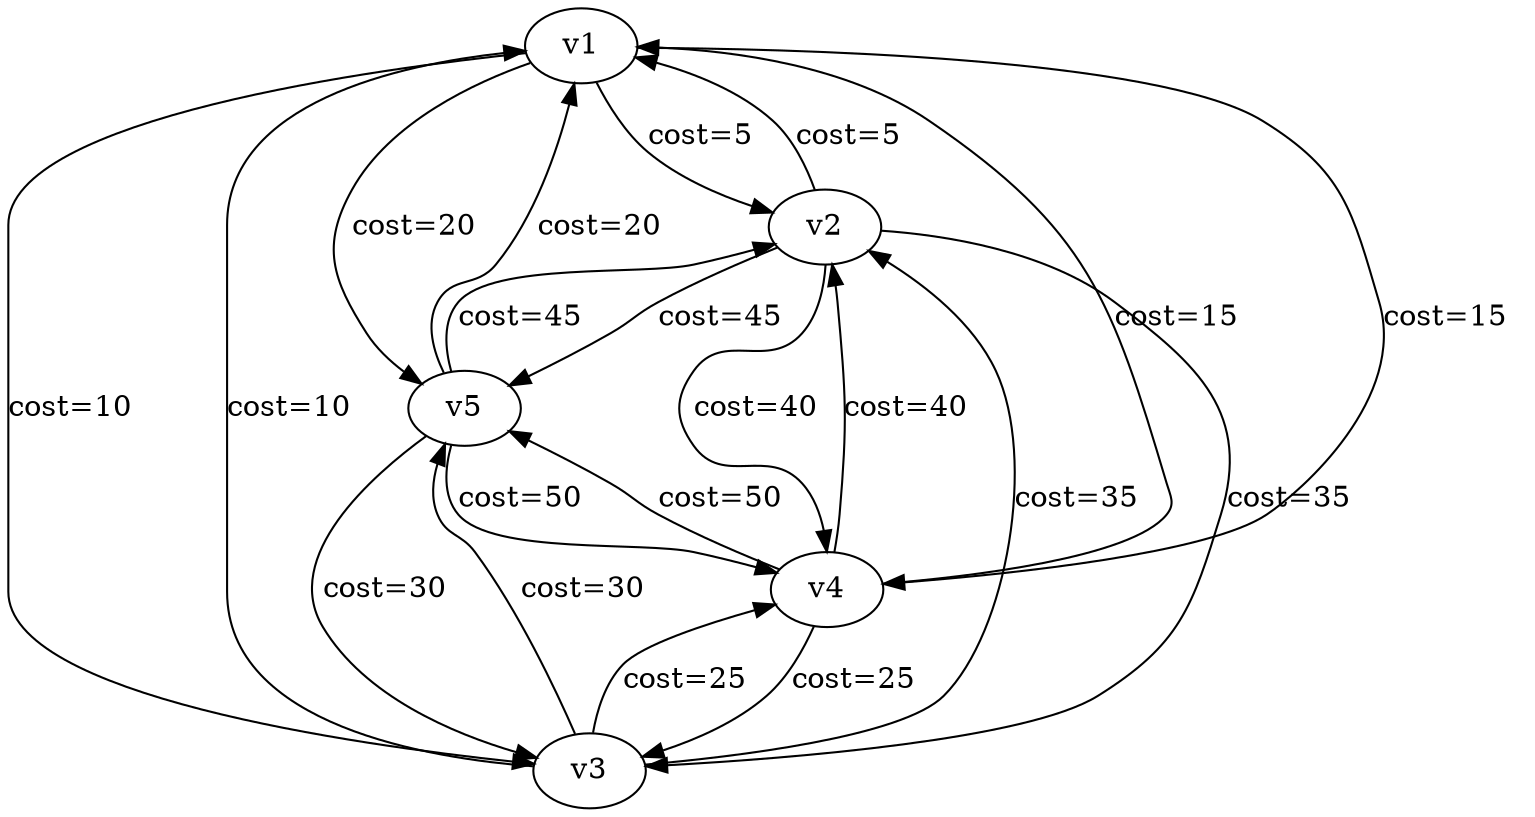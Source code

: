 digraph graph_10
{
v1
v2
v3
v4
v5
v1 -> v2 [label="cost=5  "]
v1 -> v3 [label="cost=10  "]
v1 -> v4 [label="cost=15  "]
v1 -> v5 [label="cost=20  "]
v2 -> v1 [label="cost=5  "]
v2 -> v3 [label="cost=35  "]
v2 -> v4 [label="cost=40  "]
v2 -> v5 [label="cost=45  "]
v3 -> v1 [label="cost=10  "]
v3 -> v2 [label="cost=35  "]
v3 -> v4 [label="cost=25  "]
v3 -> v5 [label="cost=30  "]
v4 -> v1 [label="cost=15  "]
v4 -> v2 [label="cost=40  "]
v4 -> v3 [label="cost=25  "]
v4 -> v5 [label="cost=50  "]
v5 -> v1 [label="cost=20  "]
v5 -> v2 [label="cost=45  "]
v5 -> v3 [label="cost=30  "]
v5 -> v4 [label="cost=50  "]
}
